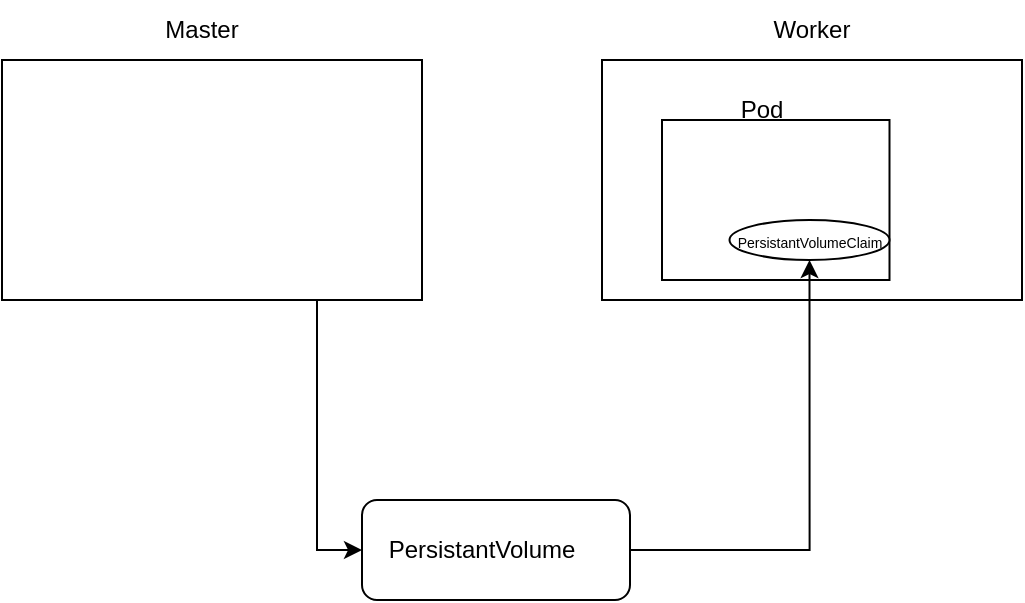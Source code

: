 <mxfile version="20.8.5" type="github">
  <diagram id="KbEZXw-cHdkrE3BKkjBX" name="Seite-1">
    <mxGraphModel dx="630" dy="443" grid="1" gridSize="10" guides="1" tooltips="1" connect="1" arrows="1" fold="1" page="1" pageScale="1" pageWidth="827" pageHeight="1169" math="0" shadow="0">
      <root>
        <mxCell id="0" />
        <mxCell id="1" parent="0" />
        <mxCell id="TVaq8hLyKjKKxxEduZ5t-12" style="edgeStyle=orthogonalEdgeStyle;rounded=0;orthogonalLoop=1;jettySize=auto;html=1;exitX=0.75;exitY=1;exitDx=0;exitDy=0;entryX=0;entryY=0.5;entryDx=0;entryDy=0;fontSize=7;" edge="1" parent="1" source="bS1PQ2K4Qz8r77oU7H7q-1" target="TVaq8hLyKjKKxxEduZ5t-2">
          <mxGeometry relative="1" as="geometry" />
        </mxCell>
        <mxCell id="bS1PQ2K4Qz8r77oU7H7q-1" value="" style="rounded=0;whiteSpace=wrap;html=1;" parent="1" vertex="1">
          <mxGeometry x="100" y="230" width="210" height="120" as="geometry" />
        </mxCell>
        <mxCell id="TVaq8hLyKjKKxxEduZ5t-1" value="" style="rounded=0;whiteSpace=wrap;html=1;" vertex="1" parent="1">
          <mxGeometry x="400" y="230" width="210" height="120" as="geometry" />
        </mxCell>
        <mxCell id="TVaq8hLyKjKKxxEduZ5t-2" value="" style="rounded=1;whiteSpace=wrap;html=1;" vertex="1" parent="1">
          <mxGeometry x="280" y="450" width="134" height="50" as="geometry" />
        </mxCell>
        <mxCell id="TVaq8hLyKjKKxxEduZ5t-6" value="" style="rounded=0;whiteSpace=wrap;html=1;" vertex="1" parent="1">
          <mxGeometry x="430" y="260" width="113.75" height="80" as="geometry" />
        </mxCell>
        <mxCell id="TVaq8hLyKjKKxxEduZ5t-7" value="Master" style="text;strokeColor=none;align=center;fillColor=none;html=1;verticalAlign=middle;whiteSpace=wrap;rounded=0;" vertex="1" parent="1">
          <mxGeometry x="170" y="200" width="60" height="30" as="geometry" />
        </mxCell>
        <mxCell id="TVaq8hLyKjKKxxEduZ5t-8" value="Worker" style="text;strokeColor=none;align=center;fillColor=none;html=1;verticalAlign=middle;whiteSpace=wrap;rounded=0;" vertex="1" parent="1">
          <mxGeometry x="475" y="200" width="60" height="30" as="geometry" />
        </mxCell>
        <mxCell id="TVaq8hLyKjKKxxEduZ5t-10" value="PersistantVolume" style="text;strokeColor=none;align=center;fillColor=none;html=1;verticalAlign=middle;whiteSpace=wrap;rounded=0;" vertex="1" parent="1">
          <mxGeometry x="310" y="460" width="60" height="30" as="geometry" />
        </mxCell>
        <mxCell id="TVaq8hLyKjKKxxEduZ5t-14" value="Pod" style="text;strokeColor=none;align=center;fillColor=none;html=1;verticalAlign=middle;whiteSpace=wrap;rounded=0;" vertex="1" parent="1">
          <mxGeometry x="450" y="240" width="60" height="30" as="geometry" />
        </mxCell>
        <mxCell id="TVaq8hLyKjKKxxEduZ5t-15" value="" style="ellipse;whiteSpace=wrap;html=1;fontSize=7;" vertex="1" parent="1">
          <mxGeometry x="463.75" y="310" width="80" height="20" as="geometry" />
        </mxCell>
        <mxCell id="TVaq8hLyKjKKxxEduZ5t-9" value="&lt;font style=&quot;font-size: 7px;&quot;&gt;PersistantVolumeClaim&lt;/font&gt;" style="text;strokeColor=none;align=center;fillColor=none;html=1;verticalAlign=middle;whiteSpace=wrap;rounded=0;" vertex="1" parent="1">
          <mxGeometry x="473.75" y="305" width="60" height="30" as="geometry" />
        </mxCell>
        <mxCell id="TVaq8hLyKjKKxxEduZ5t-11" style="edgeStyle=orthogonalEdgeStyle;rounded=0;orthogonalLoop=1;jettySize=auto;html=1;fontSize=7;exitX=1;exitY=0.5;exitDx=0;exitDy=0;" edge="1" parent="1" source="TVaq8hLyKjKKxxEduZ5t-2" target="TVaq8hLyKjKKxxEduZ5t-15">
          <mxGeometry relative="1" as="geometry">
            <mxPoint x="420" y="475" as="sourcePoint" />
          </mxGeometry>
        </mxCell>
      </root>
    </mxGraphModel>
  </diagram>
</mxfile>
